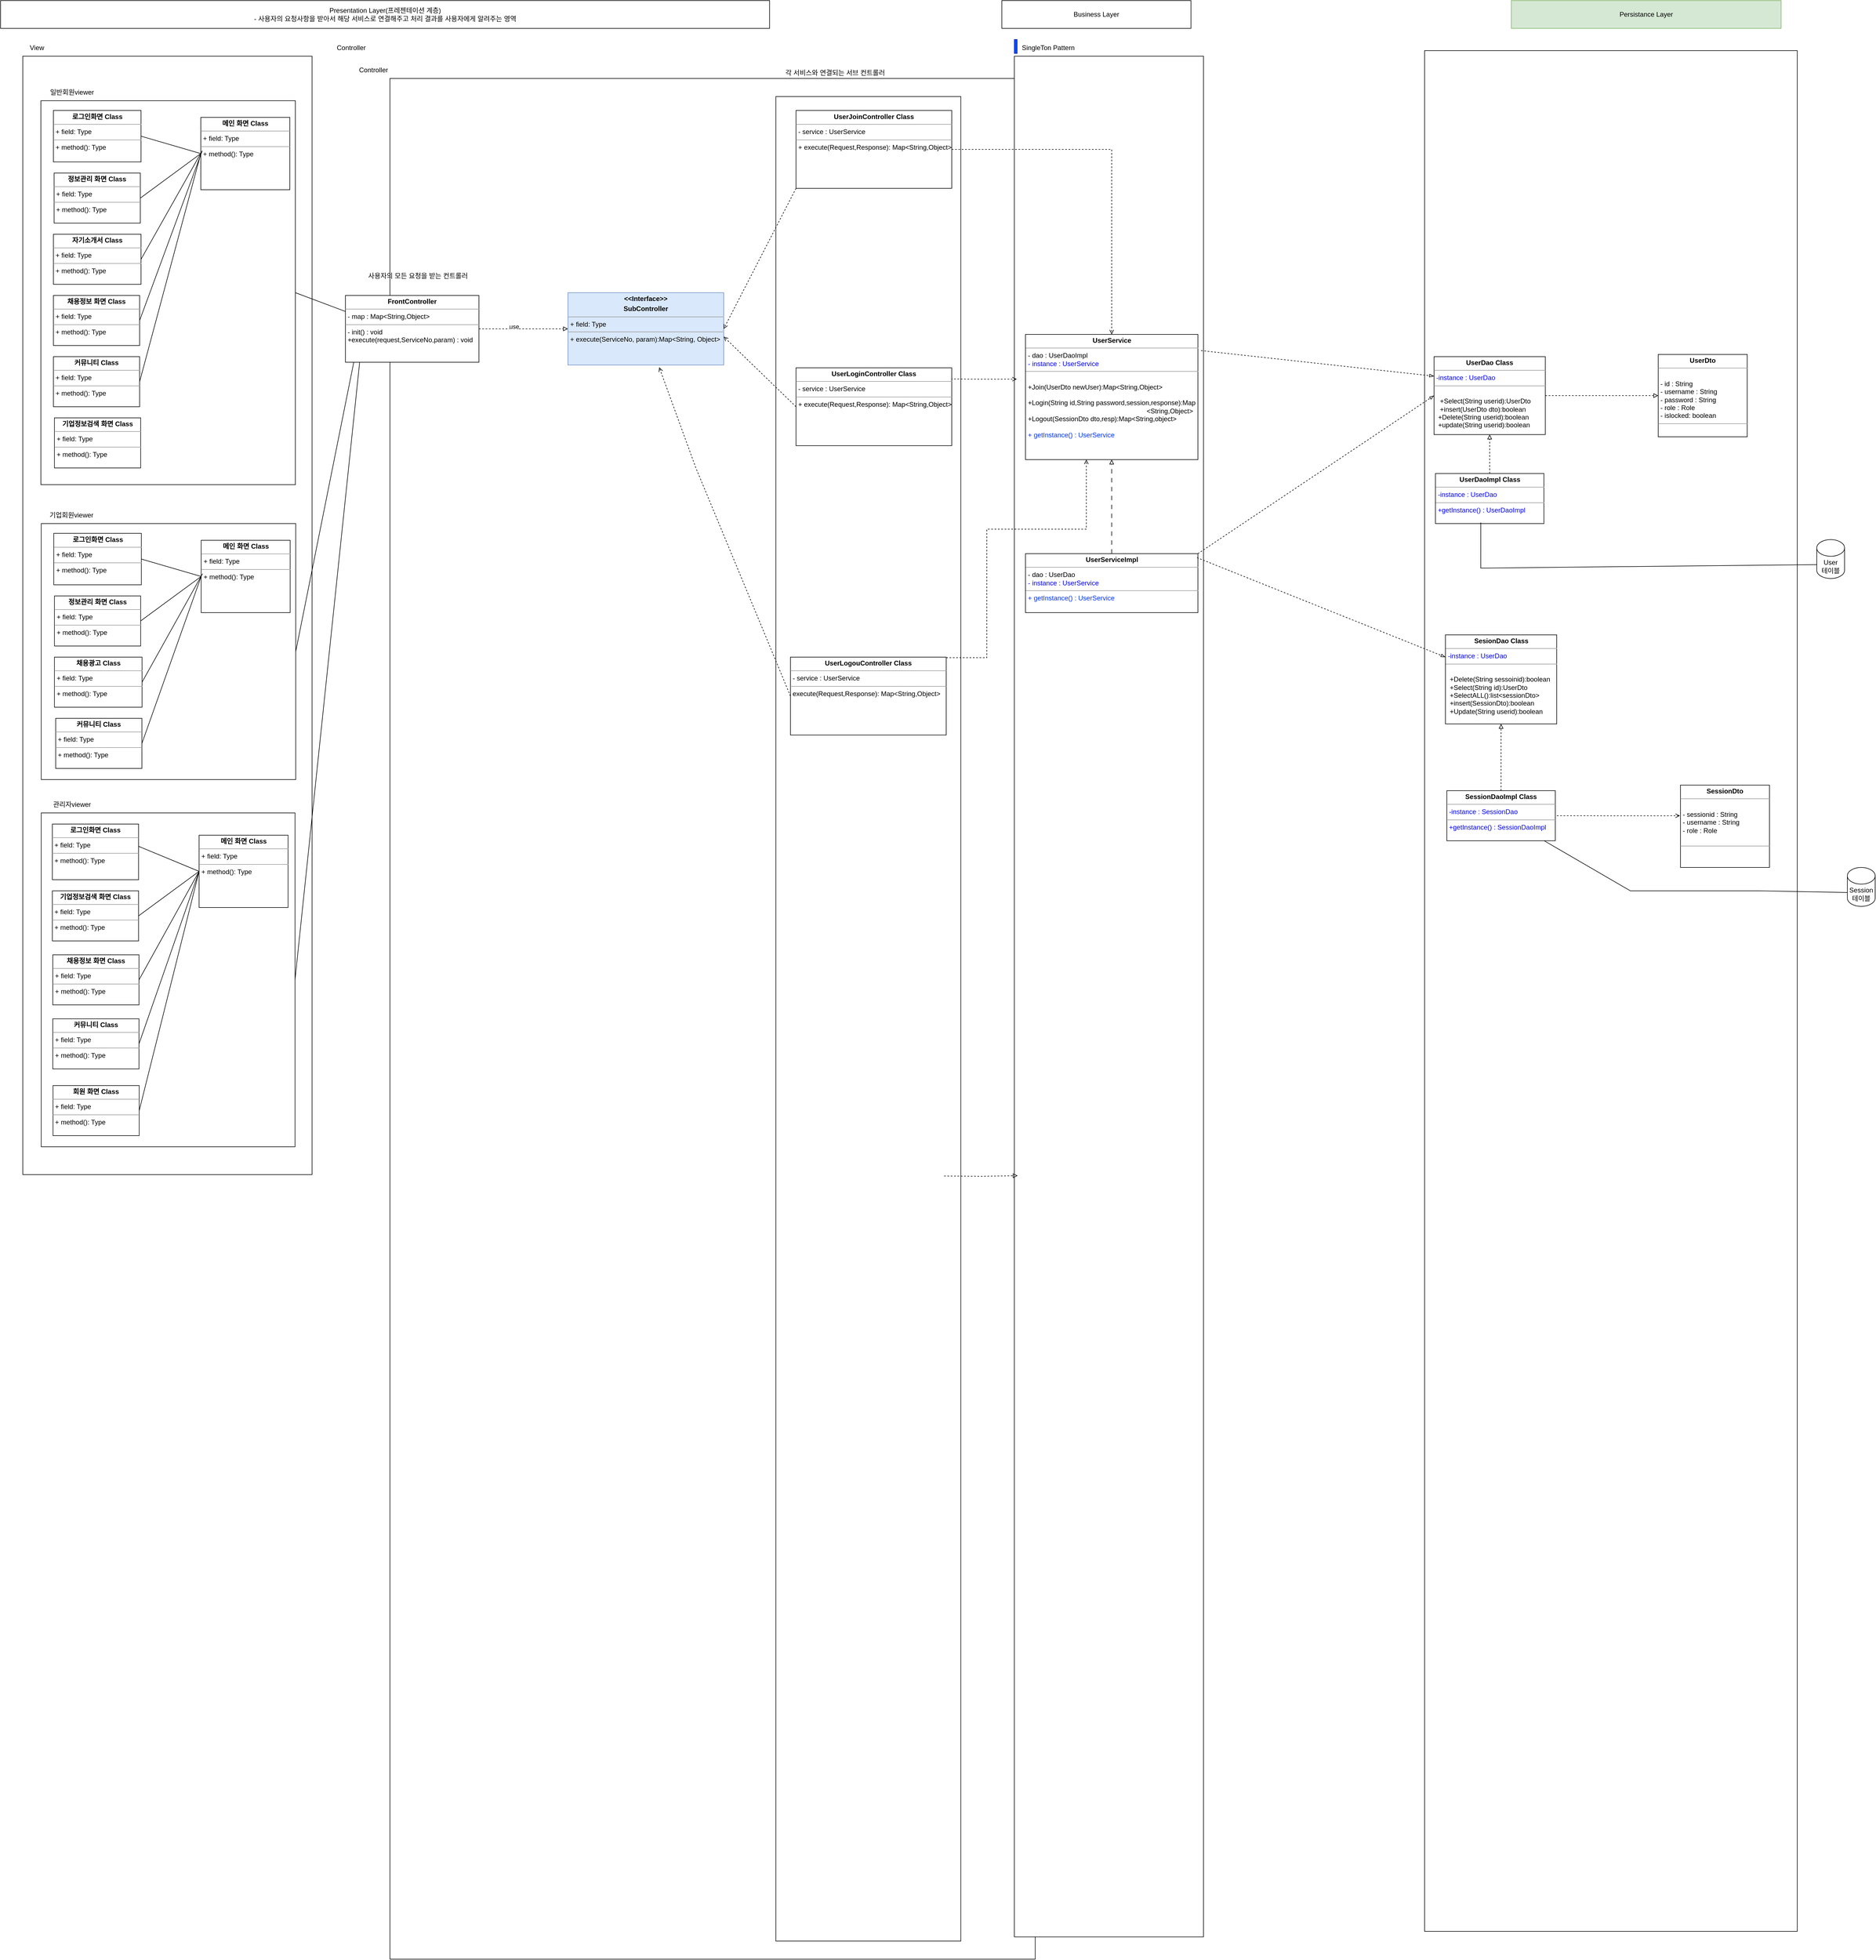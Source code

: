 <mxfile version="24.3.1" type="device">
  <diagram id="DiYtcOiU0oXKRJBa5B6d" name="Interface설계">
    <mxGraphModel dx="1434" dy="-389" grid="1" gridSize="10" guides="1" tooltips="1" connect="1" arrows="1" fold="1" page="1" pageScale="1" pageWidth="827" pageHeight="1169" math="0" shadow="0">
      <root>
        <mxCell id="0" />
        <mxCell id="1" parent="0" />
        <mxCell id="8tXZzBL8t2H2KcVirxXG-1" value="" style="rounded=0;whiteSpace=wrap;html=1;" parent="1" vertex="1">
          <mxGeometry x="740" y="1360" width="1160" height="3380" as="geometry" />
        </mxCell>
        <mxCell id="8tXZzBL8t2H2KcVirxXG-2" value="" style="rounded=0;whiteSpace=wrap;html=1;" parent="1" vertex="1">
          <mxGeometry x="1433.75" y="1392.5" width="332.5" height="3315" as="geometry" />
        </mxCell>
        <mxCell id="8tXZzBL8t2H2KcVirxXG-3" value="View" style="text;html=1;align=center;verticalAlign=middle;resizable=0;points=[];autosize=1;strokeColor=none;fillColor=none;" parent="1" vertex="1">
          <mxGeometry x="155" y="1330" width="50" height="30" as="geometry" />
        </mxCell>
        <mxCell id="8tXZzBL8t2H2KcVirxXG-4" value="" style="rounded=0;whiteSpace=wrap;html=1;" parent="1" vertex="1">
          <mxGeometry x="80" y="1320" width="520" height="2010" as="geometry" />
        </mxCell>
        <mxCell id="8tXZzBL8t2H2KcVirxXG-5" value="Controller" style="text;html=1;align=center;verticalAlign=middle;resizable=0;points=[];autosize=1;strokeColor=none;fillColor=none;" parent="1" vertex="1">
          <mxGeometry x="670" y="1330" width="80" height="30" as="geometry" />
        </mxCell>
        <mxCell id="8tXZzBL8t2H2KcVirxXG-8" value="" style="rounded=0;whiteSpace=wrap;html=1;" parent="1" vertex="1">
          <mxGeometry x="112.5" y="1400" width="457.5" height="690" as="geometry" />
        </mxCell>
        <mxCell id="8tXZzBL8t2H2KcVirxXG-9" value="일반회원viewer" style="text;html=1;align=center;verticalAlign=middle;resizable=0;points=[];autosize=1;strokeColor=none;fillColor=none;" parent="1" vertex="1">
          <mxGeometry x="112.5" y="1370" width="110" height="30" as="geometry" />
        </mxCell>
        <mxCell id="8tXZzBL8t2H2KcVirxXG-10" value="&lt;p style=&quot;margin:0px;margin-top:4px;text-align:center;&quot;&gt;&lt;b&gt;로그인화면 Class&lt;/b&gt;&lt;/p&gt;&lt;hr size=&quot;1&quot;&gt;&lt;p style=&quot;margin:0px;margin-left:4px;&quot;&gt;+ field: Type&lt;/p&gt;&lt;hr size=&quot;1&quot;&gt;&lt;p style=&quot;margin:0px;margin-left:4px;&quot;&gt;+ method(): Type&lt;/p&gt;" style="verticalAlign=top;align=left;overflow=fill;fontSize=12;fontFamily=Helvetica;html=1;whiteSpace=wrap;" parent="1" vertex="1">
          <mxGeometry x="135" y="1417.5" width="157.5" height="92.5" as="geometry" />
        </mxCell>
        <mxCell id="8tXZzBL8t2H2KcVirxXG-11" value="&lt;p style=&quot;margin:0px;margin-top:4px;text-align:center;&quot;&gt;&lt;b&gt;메인 화면 Class&lt;/b&gt;&lt;/p&gt;&lt;hr size=&quot;1&quot;&gt;&lt;p style=&quot;margin:0px;margin-left:4px;&quot;&gt;+ field: Type&lt;/p&gt;&lt;hr size=&quot;1&quot;&gt;&lt;p style=&quot;margin:0px;margin-left:4px;&quot;&gt;+ method(): Type&lt;/p&gt;" style="verticalAlign=top;align=left;overflow=fill;fontSize=12;fontFamily=Helvetica;html=1;whiteSpace=wrap;" parent="1" vertex="1">
          <mxGeometry x="400" y="1430" width="160" height="130" as="geometry" />
        </mxCell>
        <mxCell id="8tXZzBL8t2H2KcVirxXG-12" style="edgeStyle=none;curved=1;rounded=0;orthogonalLoop=1;jettySize=auto;html=1;exitX=1;exitY=0.5;exitDx=0;exitDy=0;fontSize=12;startSize=8;endSize=8;endArrow=none;endFill=0;" parent="1" source="8tXZzBL8t2H2KcVirxXG-13" edge="1">
          <mxGeometry relative="1" as="geometry">
            <mxPoint x="402.5" y="1490" as="targetPoint" />
          </mxGeometry>
        </mxCell>
        <mxCell id="8tXZzBL8t2H2KcVirxXG-13" value="&lt;p style=&quot;margin:0px;margin-top:4px;text-align:center;&quot;&gt;&lt;b&gt;채용정보 화면 Class&lt;/b&gt;&lt;/p&gt;&lt;hr size=&quot;1&quot;&gt;&lt;p style=&quot;margin:0px;margin-left:4px;&quot;&gt;+ field: Type&lt;/p&gt;&lt;hr size=&quot;1&quot;&gt;&lt;p style=&quot;margin:0px;margin-left:4px;&quot;&gt;+ method(): Type&lt;/p&gt;" style="verticalAlign=top;align=left;overflow=fill;fontSize=12;fontFamily=Helvetica;html=1;whiteSpace=wrap;" parent="1" vertex="1">
          <mxGeometry x="135" y="1750" width="155" height="90" as="geometry" />
        </mxCell>
        <mxCell id="8tXZzBL8t2H2KcVirxXG-14" value="" style="endArrow=none;html=1;rounded=0;exitX=1;exitY=0.5;exitDx=0;exitDy=0;" parent="1" source="8tXZzBL8t2H2KcVirxXG-8" edge="1">
          <mxGeometry width="50" height="50" relative="1" as="geometry">
            <mxPoint x="700" y="1690" as="sourcePoint" />
            <mxPoint x="690" y="1790" as="targetPoint" />
          </mxGeometry>
        </mxCell>
        <mxCell id="8tXZzBL8t2H2KcVirxXG-17" value="사용자의 모든 요청을 받는 컨트롤러" style="text;html=1;align=center;verticalAlign=middle;resizable=0;points=[];autosize=1;strokeColor=none;fillColor=none;" parent="1" vertex="1">
          <mxGeometry x="680" y="1700" width="220" height="30" as="geometry" />
        </mxCell>
        <mxCell id="8tXZzBL8t2H2KcVirxXG-18" value="각 서비스와 연결되는 서브 컨트롤러" style="text;html=1;align=center;verticalAlign=middle;resizable=0;points=[];autosize=1;strokeColor=none;fillColor=none;" parent="1" vertex="1">
          <mxGeometry x="1430" y="1335" width="220" height="30" as="geometry" />
        </mxCell>
        <mxCell id="8tXZzBL8t2H2KcVirxXG-19" value="" style="endArrow=none;html=1;rounded=0;exitX=1;exitY=0.5;exitDx=0;exitDy=0;entryX=0;entryY=0.5;entryDx=0;entryDy=0;" parent="1" source="8tXZzBL8t2H2KcVirxXG-10" target="8tXZzBL8t2H2KcVirxXG-11" edge="1">
          <mxGeometry width="50" height="50" relative="1" as="geometry">
            <mxPoint x="580" y="1600" as="sourcePoint" />
            <mxPoint x="390" y="1570" as="targetPoint" />
          </mxGeometry>
        </mxCell>
        <mxCell id="8tXZzBL8t2H2KcVirxXG-20" style="edgeStyle=none;curved=1;rounded=0;orthogonalLoop=1;jettySize=auto;html=1;exitX=1;exitY=0.5;exitDx=0;exitDy=0;entryX=0;entryY=0.75;entryDx=0;entryDy=0;fontSize=12;startSize=8;endSize=8;endArrow=none;endFill=0;" parent="1" source="8tXZzBL8t2H2KcVirxXG-21" edge="1">
          <mxGeometry relative="1" as="geometry">
            <mxPoint x="690" y="1827.5" as="targetPoint" />
          </mxGeometry>
        </mxCell>
        <mxCell id="8tXZzBL8t2H2KcVirxXG-21" value="" style="rounded=0;whiteSpace=wrap;html=1;" parent="1" vertex="1">
          <mxGeometry x="113.13" y="2680" width="456.25" height="600" as="geometry" />
        </mxCell>
        <mxCell id="8tXZzBL8t2H2KcVirxXG-22" value="&lt;p style=&quot;margin:0px;margin-top:4px;text-align:center;&quot;&gt;&lt;b&gt;메인 화면 Class&lt;/b&gt;&lt;/p&gt;&lt;hr size=&quot;1&quot;&gt;&lt;p style=&quot;margin:0px;margin-left:4px;&quot;&gt;+ field: Type&lt;/p&gt;&lt;hr size=&quot;1&quot;&gt;&lt;p style=&quot;margin:0px;margin-left:4px;&quot;&gt;+ method(): Type&lt;/p&gt;" style="verticalAlign=top;align=left;overflow=fill;fontSize=12;fontFamily=Helvetica;html=1;whiteSpace=wrap;" parent="1" vertex="1">
          <mxGeometry x="396.88" y="2720" width="160" height="130" as="geometry" />
        </mxCell>
        <mxCell id="8tXZzBL8t2H2KcVirxXG-23" value="&lt;p style=&quot;margin:0px;margin-top:4px;text-align:center;&quot;&gt;&lt;b&gt;로그인화면 Class&lt;/b&gt;&lt;/p&gt;&lt;hr size=&quot;1&quot;&gt;&lt;p style=&quot;margin:0px;margin-left:4px;&quot;&gt;+ field: Type&lt;/p&gt;&lt;hr size=&quot;1&quot;&gt;&lt;p style=&quot;margin:0px;margin-left:4px;&quot;&gt;+ method(): Type&lt;/p&gt;" style="verticalAlign=top;align=left;overflow=fill;fontSize=12;fontFamily=Helvetica;html=1;whiteSpace=wrap;" parent="1" vertex="1">
          <mxGeometry x="133.13" y="2700" width="155" height="100" as="geometry" />
        </mxCell>
        <mxCell id="8tXZzBL8t2H2KcVirxXG-24" style="edgeStyle=none;curved=1;rounded=0;orthogonalLoop=1;jettySize=auto;html=1;exitX=1;exitY=0.5;exitDx=0;exitDy=0;entryX=0;entryY=0.5;entryDx=0;entryDy=0;fontSize=12;startSize=8;endSize=8;endArrow=none;endFill=0;" parent="1" source="8tXZzBL8t2H2KcVirxXG-25" target="8tXZzBL8t2H2KcVirxXG-22" edge="1">
          <mxGeometry relative="1" as="geometry" />
        </mxCell>
        <mxCell id="8tXZzBL8t2H2KcVirxXG-25" value="&lt;p style=&quot;margin:0px;margin-top:4px;text-align:center;&quot;&gt;&lt;b&gt;채용정보 화면 Class&lt;/b&gt;&lt;/p&gt;&lt;hr size=&quot;1&quot;&gt;&lt;p style=&quot;margin:0px;margin-left:4px;&quot;&gt;+ field: Type&lt;/p&gt;&lt;hr size=&quot;1&quot;&gt;&lt;p style=&quot;margin:0px;margin-left:4px;&quot;&gt;+ method(): Type&lt;/p&gt;" style="verticalAlign=top;align=left;overflow=fill;fontSize=12;fontFamily=Helvetica;html=1;whiteSpace=wrap;" parent="1" vertex="1">
          <mxGeometry x="133.88" y="2935" width="155" height="90" as="geometry" />
        </mxCell>
        <mxCell id="8tXZzBL8t2H2KcVirxXG-26" style="edgeStyle=none;curved=1;rounded=0;orthogonalLoop=1;jettySize=auto;html=1;exitX=1;exitY=0.5;exitDx=0;exitDy=0;entryX=0;entryY=0.5;entryDx=0;entryDy=0;fontSize=12;startSize=8;endSize=8;endArrow=none;endFill=0;" parent="1" source="8tXZzBL8t2H2KcVirxXG-27" target="8tXZzBL8t2H2KcVirxXG-22" edge="1">
          <mxGeometry relative="1" as="geometry" />
        </mxCell>
        <mxCell id="8tXZzBL8t2H2KcVirxXG-27" value="&lt;p style=&quot;margin:0px;margin-top:4px;text-align:center;&quot;&gt;&lt;b&gt;기업정보검색 화면 Class&lt;/b&gt;&lt;/p&gt;&lt;hr size=&quot;1&quot;&gt;&lt;p style=&quot;margin:0px;margin-left:4px;&quot;&gt;+ field: Type&lt;/p&gt;&lt;hr size=&quot;1&quot;&gt;&lt;p style=&quot;margin:0px;margin-left:4px;&quot;&gt;+ method(): Type&lt;/p&gt;" style="verticalAlign=top;align=left;overflow=fill;fontSize=12;fontFamily=Helvetica;html=1;whiteSpace=wrap;" parent="1" vertex="1">
          <mxGeometry x="133.13" y="2820" width="155" height="90" as="geometry" />
        </mxCell>
        <mxCell id="8tXZzBL8t2H2KcVirxXG-28" value="" style="endArrow=none;html=1;rounded=0;entryX=0;entryY=0.5;entryDx=0;entryDy=0;" parent="1" target="8tXZzBL8t2H2KcVirxXG-22" edge="1">
          <mxGeometry width="50" height="50" relative="1" as="geometry">
            <mxPoint x="288.13" y="2740" as="sourcePoint" />
            <mxPoint x="403.13" y="2710" as="targetPoint" />
          </mxGeometry>
        </mxCell>
        <mxCell id="8tXZzBL8t2H2KcVirxXG-29" style="edgeStyle=none;curved=1;rounded=0;orthogonalLoop=1;jettySize=auto;html=1;exitX=1;exitY=0.5;exitDx=0;exitDy=0;fontSize=12;startSize=8;endSize=8;endArrow=none;endFill=0;" parent="1" source="8tXZzBL8t2H2KcVirxXG-30" edge="1">
          <mxGeometry relative="1" as="geometry">
            <mxPoint x="402.5" y="1490" as="targetPoint" />
          </mxGeometry>
        </mxCell>
        <mxCell id="8tXZzBL8t2H2KcVirxXG-30" value="&lt;p style=&quot;margin:0px;margin-top:4px;text-align:center;&quot;&gt;&lt;b&gt;자기소개서 Class&lt;/b&gt;&lt;span style=&quot;color: rgba(0, 0, 0, 0); font-family: monospace; font-size: 0px; text-wrap: nowrap; background-color: initial; text-align: left;&quot;&gt;%3CmxGraphModel%3E%3Croot%3E%3CmxCell%20id%3D%220%22%2F%3E%3CmxCell%20id%3D%221%22%20parent%3D%220%22%2F%3E%3CmxCell%20id%3D%222%22%20value%3D%22%26lt%3Bp%20style%3D%26quot%3Bmargin%3A0px%3Bmargin-top%3A4px%3Btext-align%3Acenter%3B%26quot%3B%26gt%3B%26lt%3Bb%26gt%3B%EA%B8%B0%EC%97%85%EC%A0%95%EB%B3%B4%EA%B2%80%EC%83%89%20%ED%99%94%EB%A9%B4%20Class%26lt%3B%2Fb%26gt%3B%26lt%3B%2Fp%26gt%3B%26lt%3Bhr%20size%3D%26quot%3B1%26quot%3B%26gt%3B%26lt%3Bp%20style%3D%26quot%3Bmargin%3A0px%3Bmargin-left%3A4px%3B%26quot%3B%26gt%3B%2B%20field%3A%20Type%26lt%3B%2Fp%26gt%3B%26lt%3Bhr%20size%3D%26quot%3B1%26quot%3B%26gt%3B%26lt%3Bp%20style%3D%26quot%3Bmargin%3A0px%3Bmargin-left%3A4px%3B%26quot%3B%26gt%3B%2B%20method()%3A%20Type%26lt%3B%2Fp%26gt%3B%22%20style%3D%22verticalAlign%3Dtop%3Balign%3Dleft%3Boverflow%3Dfill%3BfontSize%3D12%3BfontFamily%3DHelvetica%3Bhtml%3D1%3BwhiteSpace%3Dwrap%3B%22%20vertex%3D%221%22%20parent%3D%221%22%3E%3CmxGeometry%20x%3D%2260%22%20y%3D%221270%22%20width%3D%22155%22%20height%3D%2290%22%20as%3D%22geometry%22%2F%3E%3C%2FmxCell%3E%3C%2Froot%3E%3C%2FmxGraphModel%3E&lt;/span&gt;&lt;span style=&quot;background-color: initial; color: rgba(0, 0, 0, 0); font-family: monospace; font-size: 0px; text-align: left; text-wrap: nowrap;&quot;&gt;%3CmxGraphModel%3E%3Croot%3E%3CmxCell%20id%3D%220%22%2F%3E%3CmxCell%20id%3D%221%22%20parent%3D%220%22%2F%3E%3CmxCell%20id%3D%222%22%20value%3D%22%26lt%3Bp%20style%3D%26quot%3Bmargin%3A0px%3Bmargin-top%3A4px%3Btext-align%3Acenter%3B%26quot%3B%26gt%3B%26lt%3Bb%26gt%3B%EA%B8%B0%EC%97%85%EC%A0%95%EB%B3%B4%EA%B2%80%EC%83%89%20%ED%99%94%EB%A9%B4%20Class%26lt%3B%2Fb%26gt%3B%26lt%3B%2Fp%26gt%3B%26lt%3Bhr%20size%3D%26quot%3B1%26quot%3B%26gt%3B%26lt%3Bp%20style%3D%26quot%3Bmargin%3A0px%3Bmargin-left%3A4px%3B%26quot%3B%26gt%3B%2B%20field%3A%20Type%26lt%3B%2Fp%26gt%3B%26lt%3Bhr%20size%3D%26quot%3B1%26quot%3B%26gt%3B%26lt%3Bp%20style%3D%26quot%3Bmargin%3A0px%3Bmargin-left%3A4px%3B%26quot%3B%26gt%3B%2B%20method()%3A%20Type%26lt%3B%2Fp%26gt%3B%22%20style%3D%22verticalAlign%3Dtop%3Balign%3Dleft%3Boverflow%3Dfill%3BfontSize%3D12%3BfontFamily%3DHelvetica%3Bhtml%3D1%3BwhiteSpace%3Dwrap%3B%22%20vertex%3D%221%22%20parent%3D%221%22%3E%3CmxGeometry%20x%3D%2260%22%20y%3D%221270%22%20width%3D%22155%22%20height%3D%2290%22%20as%3D%22geometry%22%2F%3E%3C%2FmxCell%3E%3C%2Froot%3E%3C%2FmxGraphModel%3E&lt;/span&gt;&lt;/p&gt;&lt;hr size=&quot;1&quot;&gt;&lt;p style=&quot;margin:0px;margin-left:4px;&quot;&gt;+ field: Type&lt;/p&gt;&lt;hr size=&quot;1&quot;&gt;&lt;p style=&quot;margin:0px;margin-left:4px;&quot;&gt;+ method(): Type&lt;/p&gt;" style="verticalAlign=top;align=left;overflow=fill;fontSize=12;fontFamily=Helvetica;html=1;whiteSpace=wrap;" parent="1" vertex="1">
          <mxGeometry x="135" y="1640" width="157.5" height="90" as="geometry" />
        </mxCell>
        <mxCell id="8tXZzBL8t2H2KcVirxXG-31" value="Presentation Layer(프레젠테이션 계층)&lt;br&gt;- 사용자의 요청사항을 받아서 해당 서비스로 연결해주고 처리 결과를 사용자에게 알려주는 영역" style="rounded=0;whiteSpace=wrap;html=1;" parent="1" vertex="1">
          <mxGeometry x="40" y="1220" width="1382.5" height="50" as="geometry" />
        </mxCell>
        <mxCell id="8tXZzBL8t2H2KcVirxXG-32" value="View" style="text;html=1;align=center;verticalAlign=middle;resizable=0;points=[];autosize=1;strokeColor=none;fillColor=none;" parent="1" vertex="1">
          <mxGeometry x="80" y="1290" width="50" height="30" as="geometry" />
        </mxCell>
        <mxCell id="8tXZzBL8t2H2KcVirxXG-33" value="Controller" style="text;html=1;align=center;verticalAlign=middle;resizable=0;points=[];autosize=1;strokeColor=none;fillColor=none;" parent="1" vertex="1">
          <mxGeometry x="630" y="1290" width="80" height="30" as="geometry" />
        </mxCell>
        <mxCell id="8tXZzBL8t2H2KcVirxXG-34" style="edgeStyle=none;curved=1;rounded=0;orthogonalLoop=1;jettySize=auto;html=1;exitX=1;exitY=0.5;exitDx=0;exitDy=0;entryX=0;entryY=0.5;entryDx=0;entryDy=0;fontSize=12;startSize=8;endSize=8;endArrow=none;endFill=0;" parent="1" source="8tXZzBL8t2H2KcVirxXG-35" target="8tXZzBL8t2H2KcVirxXG-11" edge="1">
          <mxGeometry relative="1" as="geometry" />
        </mxCell>
        <mxCell id="8tXZzBL8t2H2KcVirxXG-35" value="&lt;p style=&quot;margin:0px;margin-top:4px;text-align:center;&quot;&gt;&lt;b&gt;커뮤니티 Class&lt;/b&gt;&lt;span style=&quot;color: rgba(0, 0, 0, 0); font-family: monospace; font-size: 0px; text-wrap: nowrap; background-color: initial; text-align: left;&quot;&gt;%3CmxGraphModel%3E%3Croot%3E%3CmxCell%20id%3D%220%22%2F%3E%3CmxCell%20id%3D%221%22%20parent%3D%220%22%2F%3E%3CmxCell%20id%3D%222%22%20value%3D%22%26lt%3Bp%20style%3D%26quot%3Bmargin%3A0px%3Bmargin-top%3A4px%3Btext-align%3Acenter%3B%26quot%3B%26gt%3B%26lt%3Bb%26gt%3B%EA%B8%B0%EC%97%85%EC%A0%95%EB%B3%B4%EA%B2%80%EC%83%89%20%ED%99%94%EB%A9%B4%20Class%26lt%3B%2Fb%26gt%3B%26lt%3B%2Fp%26gt%3B%26lt%3Bhr%20size%3D%26quot%3B1%26quot%3B%26gt%3B%26lt%3Bp%20style%3D%26quot%3Bmargin%3A0px%3Bmargin-left%3A4px%3B%26quot%3B%26gt%3B%2B%20field%3A%20Type%26lt%3B%2Fp%26gt%3B%26lt%3Bhr%20size%3D%26quot%3B1%26quot%3B%26gt%3B%26lt%3Bp%20style%3D%26quot%3Bmargin%3A0px%3Bmargin-left%3A4px%3B%26quot%3B%26gt%3B%2B%20method()%3A%20Type%26lt%3B%2Fp%26gt%3B%22%20style%3D%22verticalAlign%3Dtop%3Balign%3Dleft%3Boverflow%3Dfill%3BfontSize%3D12%3BfontFamily%3DHelvetica%3Bhtml%3D1%3BwhiteSpace%3Dwrap%3B%22%20vertex%3D%221%22%20parent%3D%221%22%3E%3CmxGeometry%20x%3D%2260%22%20y%3D%221270%22%20width%3D%22155%22%20height%3D%2290%22%20as%3D%22geometry%22%2F%3E%3C%2FmxCell%3E%3C%2Froot%3E%3C%2FmxGraphModel%3E&lt;/span&gt;&lt;span style=&quot;background-color: initial; color: rgba(0, 0, 0, 0); font-family: monospace; font-size: 0px; text-align: left; text-wrap: nowrap;&quot;&gt;%3CmxGraphModel%3E%3Croot%3E%3CmxCell%20id%3D%220%22%2F%3E%3CmxCell%20id%3D%221%22%20parent%3D%220%22%2F%3E%3CmxCell%20id%3D%222%22%20value%3D%22%26lt%3Bp%20style%3D%26quot%3Bmargin%3A0px%3Bmargin-top%3A4px%3Btext-align%3Acenter%3B%26quot%3B%26gt%3B%26lt%3Bb%26gt%3B%EA%B8%B0%EC%97%85%EC%A0%95%EB%B3%B4%EA%B2%80%EC%83%89%20%ED%99%94%EB%A9%B4%20Class%26lt%3B%2Fb%26gt%3B%26lt%3B%2Fp%26gt%3B%26lt%3Bhr%20size%3D%26quot%3B1%26quot%3B%26gt%3B%26lt%3Bp%20style%3D%26quot%3Bmargin%3A0px%3Bmargin-left%3A4px%3B%26quot%3B%26gt%3B%2B%20field%3A%20Type%26lt%3B%2Fp%26gt%3B%26lt%3Bhr%20size%3D%26quot%3B1%26quot%3B%26gt%3B%26lt%3Bp%20style%3D%26quot%3Bmargin%3A0px%3Bmargin-left%3A4px%3B%26quot%3B%26gt%3B%2B%20method()%3A%20Type%26lt%3B%2Fp%26gt%3B%22%20style%3D%22verticalAlign%3Dtop%3Balign%3Dleft%3Boverflow%3Dfill%3BfontSize%3D12%3BfontFamily%3DHelvetica%3Bhtml%3D1%3BwhiteSpace%3Dwrap%3B%22%20vertex%3D%221%22%20parent%3D%221%22%3E%3CmxGeometry%20x%3D%2260%22%20y%3D%221270%22%20width%3D%22155%22%20height%3D%2290%22%20as%3D%22geometry%22%2F%3E%3C%2FmxCell%3E%3C%2Froot%3E%3C%2FmxGraphModel%3E&lt;/span&gt;&lt;/p&gt;&lt;hr size=&quot;1&quot;&gt;&lt;p style=&quot;margin:0px;margin-left:4px;&quot;&gt;+ field: Type&lt;/p&gt;&lt;hr size=&quot;1&quot;&gt;&lt;p style=&quot;margin:0px;margin-left:4px;&quot;&gt;+ method(): Type&lt;/p&gt;" style="verticalAlign=top;align=left;overflow=fill;fontSize=12;fontFamily=Helvetica;html=1;whiteSpace=wrap;" parent="1" vertex="1">
          <mxGeometry x="135" y="1860" width="155" height="90" as="geometry" />
        </mxCell>
        <mxCell id="8tXZzBL8t2H2KcVirxXG-36" style="edgeStyle=none;curved=1;rounded=0;orthogonalLoop=1;jettySize=auto;html=1;exitX=1;exitY=0.5;exitDx=0;exitDy=0;entryX=0;entryY=0.5;entryDx=0;entryDy=0;fontSize=12;startSize=8;endSize=8;endArrow=none;endFill=0;" parent="1" source="8tXZzBL8t2H2KcVirxXG-37" target="8tXZzBL8t2H2KcVirxXG-11" edge="1">
          <mxGeometry relative="1" as="geometry" />
        </mxCell>
        <mxCell id="8tXZzBL8t2H2KcVirxXG-37" value="&lt;p style=&quot;margin:0px;margin-top:4px;text-align:center;&quot;&gt;&lt;b&gt;정보관리 화면 Class&lt;/b&gt;&lt;/p&gt;&lt;hr size=&quot;1&quot;&gt;&lt;p style=&quot;margin:0px;margin-left:4px;&quot;&gt;+ field: Type&lt;/p&gt;&lt;hr size=&quot;1&quot;&gt;&lt;p style=&quot;margin:0px;margin-left:4px;&quot;&gt;+ method(): Type&lt;/p&gt;" style="verticalAlign=top;align=left;overflow=fill;fontSize=12;fontFamily=Helvetica;html=1;whiteSpace=wrap;" parent="1" vertex="1">
          <mxGeometry x="136.25" y="1530" width="155" height="90" as="geometry" />
        </mxCell>
        <mxCell id="8tXZzBL8t2H2KcVirxXG-38" style="edgeStyle=none;curved=1;rounded=0;orthogonalLoop=1;jettySize=auto;html=1;exitX=1;exitY=0.5;exitDx=0;exitDy=0;entryX=0;entryY=0.5;entryDx=0;entryDy=0;fontSize=12;startSize=8;endSize=8;endArrow=none;endFill=0;" parent="1" source="8tXZzBL8t2H2KcVirxXG-39" edge="1">
          <mxGeometry relative="1" as="geometry">
            <mxPoint x="690" y="1795" as="targetPoint" />
          </mxGeometry>
        </mxCell>
        <mxCell id="8tXZzBL8t2H2KcVirxXG-39" value="" style="rounded=0;whiteSpace=wrap;html=1;" parent="1" vertex="1">
          <mxGeometry x="113.13" y="2160" width="457.5" height="460" as="geometry" />
        </mxCell>
        <mxCell id="8tXZzBL8t2H2KcVirxXG-40" value="기업회원viewer" style="text;html=1;align=center;verticalAlign=middle;resizable=0;points=[];autosize=1;strokeColor=none;fillColor=none;" parent="1" vertex="1">
          <mxGeometry x="111.88" y="2130" width="110" height="30" as="geometry" />
        </mxCell>
        <mxCell id="8tXZzBL8t2H2KcVirxXG-41" value="&lt;p style=&quot;margin:0px;margin-top:4px;text-align:center;&quot;&gt;&lt;b&gt;로그인화면 Class&lt;/b&gt;&lt;/p&gt;&lt;hr size=&quot;1&quot;&gt;&lt;p style=&quot;margin:0px;margin-left:4px;&quot;&gt;+ field: Type&lt;/p&gt;&lt;hr size=&quot;1&quot;&gt;&lt;p style=&quot;margin:0px;margin-left:4px;&quot;&gt;+ method(): Type&lt;/p&gt;" style="verticalAlign=top;align=left;overflow=fill;fontSize=12;fontFamily=Helvetica;html=1;whiteSpace=wrap;" parent="1" vertex="1">
          <mxGeometry x="135.63" y="2177.5" width="157.5" height="92.5" as="geometry" />
        </mxCell>
        <mxCell id="8tXZzBL8t2H2KcVirxXG-42" value="&lt;p style=&quot;margin:0px;margin-top:4px;text-align:center;&quot;&gt;&lt;b&gt;메인 화면 Class&lt;/b&gt;&lt;/p&gt;&lt;hr size=&quot;1&quot;&gt;&lt;p style=&quot;margin:0px;margin-left:4px;&quot;&gt;+ field: Type&lt;/p&gt;&lt;hr size=&quot;1&quot;&gt;&lt;p style=&quot;margin:0px;margin-left:4px;&quot;&gt;+ method(): Type&lt;/p&gt;" style="verticalAlign=top;align=left;overflow=fill;fontSize=12;fontFamily=Helvetica;html=1;whiteSpace=wrap;" parent="1" vertex="1">
          <mxGeometry x="400.63" y="2190" width="160" height="130" as="geometry" />
        </mxCell>
        <mxCell id="8tXZzBL8t2H2KcVirxXG-43" value="" style="endArrow=none;html=1;rounded=0;exitX=1;exitY=0.5;exitDx=0;exitDy=0;entryX=0;entryY=0.5;entryDx=0;entryDy=0;" parent="1" source="8tXZzBL8t2H2KcVirxXG-41" target="8tXZzBL8t2H2KcVirxXG-42" edge="1">
          <mxGeometry width="50" height="50" relative="1" as="geometry">
            <mxPoint x="580.63" y="2360" as="sourcePoint" />
            <mxPoint x="390.63" y="2330" as="targetPoint" />
          </mxGeometry>
        </mxCell>
        <mxCell id="8tXZzBL8t2H2KcVirxXG-44" style="edgeStyle=none;curved=1;rounded=0;orthogonalLoop=1;jettySize=auto;html=1;exitX=1;exitY=0.5;exitDx=0;exitDy=0;fontSize=12;startSize=8;endSize=8;endArrow=none;endFill=0;" parent="1" source="8tXZzBL8t2H2KcVirxXG-45" edge="1">
          <mxGeometry relative="1" as="geometry">
            <mxPoint x="403.13" y="2250" as="targetPoint" />
          </mxGeometry>
        </mxCell>
        <mxCell id="8tXZzBL8t2H2KcVirxXG-45" value="&lt;p style=&quot;margin:0px;margin-top:4px;text-align:center;&quot;&gt;&lt;b&gt;채용광고 Class&lt;/b&gt;&lt;span style=&quot;color: rgba(0, 0, 0, 0); font-family: monospace; font-size: 0px; text-wrap: nowrap; background-color: initial; text-align: left;&quot;&gt;%3CmxGraphModel%3E%3Croot%3E%3CmxCell%20id%3D%220%22%2F%3E%3CmxCell%20id%3D%221%22%20parent%3D%220%22%2F%3E%3CmxCell%20id%3D%222%22%20value%3D%22%26lt%3Bp%20style%3D%26quot%3Bmargin%3A0px%3Bmargin-top%3A4px%3Btext-align%3Acenter%3B%26quot%3B%26gt%3B%26lt%3Bb%26gt%3B%EA%B8%B0%EC%97%85%EC%A0%95%EB%B3%B4%EA%B2%80%EC%83%89%20%ED%99%94%EB%A9%B4%20Class%26lt%3B%2Fb%26gt%3B%26lt%3B%2Fp%26gt%3B%26lt%3Bhr%20size%3D%26quot%3B1%26quot%3B%26gt%3B%26lt%3Bp%20style%3D%26quot%3Bmargin%3A0px%3Bmargin-left%3A4px%3B%26quot%3B%26gt%3B%2B%20field%3A%20Type%26lt%3B%2Fp%26gt%3B%26lt%3Bhr%20size%3D%26quot%3B1%26quot%3B%26gt%3B%26lt%3Bp%20style%3D%26quot%3Bmargin%3A0px%3Bmargin-left%3A4px%3B%26quot%3B%26gt%3B%2B%20method()%3A%20Type%26lt%3B%2Fp%26gt%3B%22%20style%3D%22verticalAlign%3Dtop%3Balign%3Dleft%3Boverflow%3Dfill%3BfontSize%3D12%3BfontFamily%3DHelvetica%3Bhtml%3D1%3BwhiteSpace%3Dwrap%3B%22%20vertex%3D%221%22%20parent%3D%221%22%3E%3CmxGeometry%20x%3D%2260%22%20y%3D%221270%22%20width%3D%22155%22%20height%3D%2290%22%20as%3D%22geometry%22%2F%3E%3C%2FmxCell%3E%3C%2Froot%3E%3C%2FmxGraphModel%3E&lt;/span&gt;&lt;span style=&quot;background-color: initial; color: rgba(0, 0, 0, 0); font-family: monospace; font-size: 0px; text-align: left; text-wrap: nowrap;&quot;&gt;%3CmxGraphModel%3E%3Croot%3E%3CmxCell%20id%3D%220%22%2F%3E%3CmxCell%20id%3D%221%22%20parent%3D%220%22%2F%3E%3CmxCell%20id%3D%222%22%20value%3D%22%26lt%3Bp%20style%3D%26quot%3Bmargin%3A0px%3Bmargin-top%3A4px%3Btext-align%3Acenter%3B%26quot%3B%26gt%3B%26lt%3Bb%26gt%3B%EA%B8%B0%EC%97%85%EC%A0%95%EB%B3%B4%EA%B2%80%EC%83%89%20%ED%99%94%EB%A9%B4%20Class%26lt%3B%2Fb%26gt%3B%26lt%3B%2Fp%26gt%3B%26lt%3Bhr%20size%3D%26quot%3B1%26quot%3B%26gt%3B%26lt%3Bp%20style%3D%26quot%3Bmargin%3A0px%3Bmargin-left%3A4px%3B%26quot%3B%26gt%3B%2B%20field%3A%20Type%26lt%3B%2Fp%26gt%3B%26lt%3Bhr%20size%3D%26quot%3B1%26quot%3B%26gt%3B%26lt%3Bp%20style%3D%26quot%3Bmargin%3A0px%3Bmargin-left%3A4px%3B%26quot%3B%26gt%3B%2B%20method()%3A%20Type%26lt%3B%2Fp%26gt%3B%22%20style%3D%22verticalAlign%3Dtop%3Balign%3Dleft%3Boverflow%3Dfill%3BfontSize%3D12%3BfontFamily%3DHelvetica%3Bhtml%3D1%3BwhiteSpace%3Dwrap%3B%22%20vertex%3D%221%22%20parent%3D%221%22%3E%3CmxGeometry%20x%3D%2260%22%20y%3D%221270%22%20width%3D%22155%22%20height%3D%2290%22%20as%3D%22geometry%22%2F%3E%3C%2FmxCell%3E%3C%2Froot%3E%3C%2FmxGraphModel%3E&lt;/span&gt;&lt;/p&gt;&lt;hr size=&quot;1&quot;&gt;&lt;p style=&quot;margin:0px;margin-left:4px;&quot;&gt;+ field: Type&lt;/p&gt;&lt;hr size=&quot;1&quot;&gt;&lt;p style=&quot;margin:0px;margin-left:4px;&quot;&gt;+ method(): Type&lt;/p&gt;" style="verticalAlign=top;align=left;overflow=fill;fontSize=12;fontFamily=Helvetica;html=1;whiteSpace=wrap;" parent="1" vertex="1">
          <mxGeometry x="136.88" y="2400" width="157.5" height="90" as="geometry" />
        </mxCell>
        <mxCell id="8tXZzBL8t2H2KcVirxXG-46" style="edgeStyle=none;curved=1;rounded=0;orthogonalLoop=1;jettySize=auto;html=1;exitX=1;exitY=0.5;exitDx=0;exitDy=0;entryX=0;entryY=0.5;entryDx=0;entryDy=0;fontSize=12;startSize=8;endSize=8;endArrow=none;endFill=0;" parent="1" source="8tXZzBL8t2H2KcVirxXG-47" target="8tXZzBL8t2H2KcVirxXG-42" edge="1">
          <mxGeometry relative="1" as="geometry" />
        </mxCell>
        <mxCell id="8tXZzBL8t2H2KcVirxXG-47" value="&lt;p style=&quot;margin:0px;margin-top:4px;text-align:center;&quot;&gt;&lt;b&gt;커뮤니티 Class&lt;/b&gt;&lt;span style=&quot;color: rgba(0, 0, 0, 0); font-family: monospace; font-size: 0px; text-wrap: nowrap; background-color: initial; text-align: left;&quot;&gt;%3CmxGraphModel%3E%3Croot%3E%3CmxCell%20id%3D%220%22%2F%3E%3CmxCell%20id%3D%221%22%20parent%3D%220%22%2F%3E%3CmxCell%20id%3D%222%22%20value%3D%22%26lt%3Bp%20style%3D%26quot%3Bmargin%3A0px%3Bmargin-top%3A4px%3Btext-align%3Acenter%3B%26quot%3B%26gt%3B%26lt%3Bb%26gt%3B%EA%B8%B0%EC%97%85%EC%A0%95%EB%B3%B4%EA%B2%80%EC%83%89%20%ED%99%94%EB%A9%B4%20Class%26lt%3B%2Fb%26gt%3B%26lt%3B%2Fp%26gt%3B%26lt%3Bhr%20size%3D%26quot%3B1%26quot%3B%26gt%3B%26lt%3Bp%20style%3D%26quot%3Bmargin%3A0px%3Bmargin-left%3A4px%3B%26quot%3B%26gt%3B%2B%20field%3A%20Type%26lt%3B%2Fp%26gt%3B%26lt%3Bhr%20size%3D%26quot%3B1%26quot%3B%26gt%3B%26lt%3Bp%20style%3D%26quot%3Bmargin%3A0px%3Bmargin-left%3A4px%3B%26quot%3B%26gt%3B%2B%20method()%3A%20Type%26lt%3B%2Fp%26gt%3B%22%20style%3D%22verticalAlign%3Dtop%3Balign%3Dleft%3Boverflow%3Dfill%3BfontSize%3D12%3BfontFamily%3DHelvetica%3Bhtml%3D1%3BwhiteSpace%3Dwrap%3B%22%20vertex%3D%221%22%20parent%3D%221%22%3E%3CmxGeometry%20x%3D%2260%22%20y%3D%221270%22%20width%3D%22155%22%20height%3D%2290%22%20as%3D%22geometry%22%2F%3E%3C%2FmxCell%3E%3C%2Froot%3E%3C%2FmxGraphModel%3E&lt;/span&gt;&lt;span style=&quot;background-color: initial; color: rgba(0, 0, 0, 0); font-family: monospace; font-size: 0px; text-align: left; text-wrap: nowrap;&quot;&gt;%3CmxGraphModel%3E%3Croot%3E%3CmxCell%20id%3D%220%22%2F%3E%3CmxCell%20id%3D%221%22%20parent%3D%220%22%2F%3E%3CmxCell%20id%3D%222%22%20value%3D%22%26lt%3Bp%20style%3D%26quot%3Bmargin%3A0px%3Bmargin-top%3A4px%3Btext-align%3Acenter%3B%26quot%3B%26gt%3B%26lt%3Bb%26gt%3B%EA%B8%B0%EC%97%85%EC%A0%95%EB%B3%B4%EA%B2%80%EC%83%89%20%ED%99%94%EB%A9%B4%20Class%26lt%3B%2Fb%26gt%3B%26lt%3B%2Fp%26gt%3B%26lt%3Bhr%20size%3D%26quot%3B1%26quot%3B%26gt%3B%26lt%3Bp%20style%3D%26quot%3Bmargin%3A0px%3Bmargin-left%3A4px%3B%26quot%3B%26gt%3B%2B%20field%3A%20Type%26lt%3B%2Fp%26gt%3B%26lt%3Bhr%20size%3D%26quot%3B1%26quot%3B%26gt%3B%26lt%3Bp%20style%3D%26quot%3Bmargin%3A0px%3Bmargin-left%3A4px%3B%26quot%3B%26gt%3B%2B%20method()%3A%20Type%26lt%3B%2Fp%26gt%3B%22%20style%3D%22verticalAlign%3Dtop%3Balign%3Dleft%3Boverflow%3Dfill%3BfontSize%3D12%3BfontFamily%3DHelvetica%3Bhtml%3D1%3BwhiteSpace%3Dwrap%3B%22%20vertex%3D%221%22%20parent%3D%221%22%3E%3CmxGeometry%20x%3D%2260%22%20y%3D%221270%22%20width%3D%22155%22%20height%3D%2290%22%20as%3D%22geometry%22%2F%3E%3C%2FmxCell%3E%3C%2Froot%3E%3C%2FmxGraphModel%3E&lt;/span&gt;&lt;/p&gt;&lt;hr size=&quot;1&quot;&gt;&lt;p style=&quot;margin:0px;margin-left:4px;&quot;&gt;+ field: Type&lt;/p&gt;&lt;hr size=&quot;1&quot;&gt;&lt;p style=&quot;margin:0px;margin-left:4px;&quot;&gt;+ method(): Type&lt;/p&gt;" style="verticalAlign=top;align=left;overflow=fill;fontSize=12;fontFamily=Helvetica;html=1;whiteSpace=wrap;" parent="1" vertex="1">
          <mxGeometry x="139.13" y="2510" width="155" height="90" as="geometry" />
        </mxCell>
        <mxCell id="8tXZzBL8t2H2KcVirxXG-48" style="edgeStyle=none;curved=1;rounded=0;orthogonalLoop=1;jettySize=auto;html=1;exitX=1;exitY=0.5;exitDx=0;exitDy=0;entryX=0;entryY=0.5;entryDx=0;entryDy=0;fontSize=12;startSize=8;endSize=8;endArrow=none;endFill=0;" parent="1" source="8tXZzBL8t2H2KcVirxXG-49" target="8tXZzBL8t2H2KcVirxXG-42" edge="1">
          <mxGeometry relative="1" as="geometry" />
        </mxCell>
        <mxCell id="8tXZzBL8t2H2KcVirxXG-49" value="&lt;p style=&quot;margin:0px;margin-top:4px;text-align:center;&quot;&gt;&lt;b&gt;정보관리 화면 Class&lt;/b&gt;&lt;/p&gt;&lt;hr size=&quot;1&quot;&gt;&lt;p style=&quot;margin:0px;margin-left:4px;&quot;&gt;+ field: Type&lt;/p&gt;&lt;hr size=&quot;1&quot;&gt;&lt;p style=&quot;margin:0px;margin-left:4px;&quot;&gt;+ method(): Type&lt;/p&gt;" style="verticalAlign=top;align=left;overflow=fill;fontSize=12;fontFamily=Helvetica;html=1;whiteSpace=wrap;" parent="1" vertex="1">
          <mxGeometry x="136.88" y="2290" width="155" height="90" as="geometry" />
        </mxCell>
        <mxCell id="8tXZzBL8t2H2KcVirxXG-50" style="edgeStyle=none;curved=1;rounded=0;orthogonalLoop=1;jettySize=auto;html=1;exitX=1;exitY=0.5;exitDx=0;exitDy=0;entryX=0;entryY=0.5;entryDx=0;entryDy=0;fontSize=12;startSize=8;endSize=8;endArrow=none;endFill=0;" parent="1" source="8tXZzBL8t2H2KcVirxXG-51" target="8tXZzBL8t2H2KcVirxXG-22" edge="1">
          <mxGeometry relative="1" as="geometry" />
        </mxCell>
        <mxCell id="8tXZzBL8t2H2KcVirxXG-51" value="&lt;p style=&quot;margin:0px;margin-top:4px;text-align:center;&quot;&gt;&lt;b&gt;커뮤니티 Class&lt;/b&gt;&lt;span style=&quot;color: rgba(0, 0, 0, 0); font-family: monospace; font-size: 0px; text-wrap: nowrap; background-color: initial; text-align: left;&quot;&gt;%3CmxGraphModel%3E%3Croot%3E%3CmxCell%20id%3D%220%22%2F%3E%3CmxCell%20id%3D%221%22%20parent%3D%220%22%2F%3E%3CmxCell%20id%3D%222%22%20value%3D%22%26lt%3Bp%20style%3D%26quot%3Bmargin%3A0px%3Bmargin-top%3A4px%3Btext-align%3Acenter%3B%26quot%3B%26gt%3B%26lt%3Bb%26gt%3B%EA%B8%B0%EC%97%85%EC%A0%95%EB%B3%B4%EA%B2%80%EC%83%89%20%ED%99%94%EB%A9%B4%20Class%26lt%3B%2Fb%26gt%3B%26lt%3B%2Fp%26gt%3B%26lt%3Bhr%20size%3D%26quot%3B1%26quot%3B%26gt%3B%26lt%3Bp%20style%3D%26quot%3Bmargin%3A0px%3Bmargin-left%3A4px%3B%26quot%3B%26gt%3B%2B%20field%3A%20Type%26lt%3B%2Fp%26gt%3B%26lt%3Bhr%20size%3D%26quot%3B1%26quot%3B%26gt%3B%26lt%3Bp%20style%3D%26quot%3Bmargin%3A0px%3Bmargin-left%3A4px%3B%26quot%3B%26gt%3B%2B%20method()%3A%20Type%26lt%3B%2Fp%26gt%3B%22%20style%3D%22verticalAlign%3Dtop%3Balign%3Dleft%3Boverflow%3Dfill%3BfontSize%3D12%3BfontFamily%3DHelvetica%3Bhtml%3D1%3BwhiteSpace%3Dwrap%3B%22%20vertex%3D%221%22%20parent%3D%221%22%3E%3CmxGeometry%20x%3D%2260%22%20y%3D%221270%22%20width%3D%22155%22%20height%3D%2290%22%20as%3D%22geometry%22%2F%3E%3C%2FmxCell%3E%3C%2Froot%3E%3C%2FmxGraphModel%3E&lt;/span&gt;&lt;span style=&quot;background-color: initial; color: rgba(0, 0, 0, 0); font-family: monospace; font-size: 0px; text-align: left; text-wrap: nowrap;&quot;&gt;%3CmxGraphModel%3E%3Croot%3E%3CmxCell%20id%3D%220%22%2F%3E%3CmxCell%20id%3D%221%22%20parent%3D%220%22%2F%3E%3CmxCell%20id%3D%222%22%20value%3D%22%26lt%3Bp%20style%3D%26quot%3Bmargin%3A0px%3Bmargin-top%3A4px%3Btext-align%3Acenter%3B%26quot%3B%26gt%3B%26lt%3Bb%26gt%3B%EA%B8%B0%EC%97%85%EC%A0%95%EB%B3%B4%EA%B2%80%EC%83%89%20%ED%99%94%EB%A9%B4%20Class%26lt%3B%2Fb%26gt%3B%26lt%3B%2Fp%26gt%3B%26lt%3Bhr%20size%3D%26quot%3B1%26quot%3B%26gt%3B%26lt%3Bp%20style%3D%26quot%3Bmargin%3A0px%3Bmargin-left%3A4px%3B%26quot%3B%26gt%3B%2B%20field%3A%20Type%26lt%3B%2Fp%26gt%3B%26lt%3Bhr%20size%3D%26quot%3B1%26quot%3B%26gt%3B%26lt%3Bp%20style%3D%26quot%3Bmargin%3A0px%3Bmargin-left%3A4px%3B%26quot%3B%26gt%3B%2B%20method()%3A%20Type%26lt%3B%2Fp%26gt%3B%22%20style%3D%22verticalAlign%3Dtop%3Balign%3Dleft%3Boverflow%3Dfill%3BfontSize%3D12%3BfontFamily%3DHelvetica%3Bhtml%3D1%3BwhiteSpace%3Dwrap%3B%22%20vertex%3D%221%22%20parent%3D%221%22%3E%3CmxGeometry%20x%3D%2260%22%20y%3D%221270%22%20width%3D%22155%22%20height%3D%2290%22%20as%3D%22geometry%22%2F%3E%3C%2FmxCell%3E%3C%2Froot%3E%3C%2FmxGraphModel%3E&lt;/span&gt;&lt;/p&gt;&lt;hr size=&quot;1&quot;&gt;&lt;p style=&quot;margin:0px;margin-left:4px;&quot;&gt;+ field: Type&lt;/p&gt;&lt;hr size=&quot;1&quot;&gt;&lt;p style=&quot;margin:0px;margin-left:4px;&quot;&gt;+ method(): Type&lt;/p&gt;" style="verticalAlign=top;align=left;overflow=fill;fontSize=12;fontFamily=Helvetica;html=1;whiteSpace=wrap;" parent="1" vertex="1">
          <mxGeometry x="133.88" y="3050" width="155" height="90" as="geometry" />
        </mxCell>
        <mxCell id="8tXZzBL8t2H2KcVirxXG-52" value="&lt;p style=&quot;margin:0px;margin-top:4px;text-align:center;&quot;&gt;&lt;b&gt;기업정보검색 화면 Class&lt;/b&gt;&lt;/p&gt;&lt;hr size=&quot;1&quot;&gt;&lt;p style=&quot;margin:0px;margin-left:4px;&quot;&gt;+ field: Type&lt;/p&gt;&lt;hr size=&quot;1&quot;&gt;&lt;p style=&quot;margin:0px;margin-left:4px;&quot;&gt;+ method(): Type&lt;/p&gt;" style="verticalAlign=top;align=left;overflow=fill;fontSize=12;fontFamily=Helvetica;html=1;whiteSpace=wrap;" parent="1" vertex="1">
          <mxGeometry x="136.88" y="1970" width="155" height="90" as="geometry" />
        </mxCell>
        <mxCell id="8tXZzBL8t2H2KcVirxXG-53" value="관리자viewer" style="text;html=1;align=center;verticalAlign=middle;resizable=0;points=[];autosize=1;strokeColor=none;fillColor=none;" parent="1" vertex="1">
          <mxGeometry x="123.13" y="2650" width="90" height="30" as="geometry" />
        </mxCell>
        <mxCell id="8tXZzBL8t2H2KcVirxXG-54" style="edgeStyle=none;curved=1;rounded=0;orthogonalLoop=1;jettySize=auto;html=1;exitX=1;exitY=0.5;exitDx=0;exitDy=0;entryX=0;entryY=0.5;entryDx=0;entryDy=0;fontSize=12;startSize=8;endSize=8;endArrow=none;endFill=0;" parent="1" source="8tXZzBL8t2H2KcVirxXG-55" target="8tXZzBL8t2H2KcVirxXG-22" edge="1">
          <mxGeometry relative="1" as="geometry" />
        </mxCell>
        <mxCell id="8tXZzBL8t2H2KcVirxXG-55" value="&lt;p style=&quot;margin:0px;margin-top:4px;text-align:center;&quot;&gt;&lt;b&gt;회원 화면 Class&lt;/b&gt;&lt;/p&gt;&lt;hr size=&quot;1&quot;&gt;&lt;p style=&quot;margin:0px;margin-left:4px;&quot;&gt;+ field: Type&lt;/p&gt;&lt;hr size=&quot;1&quot;&gt;&lt;p style=&quot;margin:0px;margin-left:4px;&quot;&gt;+ method(): Type&lt;/p&gt;" style="verticalAlign=top;align=left;overflow=fill;fontSize=12;fontFamily=Helvetica;html=1;whiteSpace=wrap;" parent="1" vertex="1">
          <mxGeometry x="134.25" y="3170" width="155" height="90" as="geometry" />
        </mxCell>
        <mxCell id="8tXZzBL8t2H2KcVirxXG-58" value="Business Layer" style="rounded=0;whiteSpace=wrap;html=1;" parent="1" vertex="1">
          <mxGeometry x="1840" y="1220" width="340" height="50" as="geometry" />
        </mxCell>
        <mxCell id="8tXZzBL8t2H2KcVirxXG-59" value="Persistance Layer" style="rounded=0;whiteSpace=wrap;html=1;fillColor=#d5e8d4;strokeColor=#82b366;" parent="1" vertex="1">
          <mxGeometry x="2755.9" y="1220" width="485" height="50" as="geometry" />
        </mxCell>
        <mxCell id="UZxIjoEY79T6tksu6VbN-31" style="edgeStyle=orthogonalEdgeStyle;rounded=0;orthogonalLoop=1;jettySize=auto;html=1;exitX=1;exitY=0.5;exitDx=0;exitDy=0;dashed=1;endArrow=block;endFill=0;" parent="1" source="8tXZzBL8t2H2KcVirxXG-60" target="UZxIjoEY79T6tksu6VbN-2" edge="1">
          <mxGeometry relative="1" as="geometry" />
        </mxCell>
        <mxCell id="UZxIjoEY79T6tksu6VbN-32" value="use" style="edgeLabel;html=1;align=center;verticalAlign=middle;resizable=0;points=[];" parent="UZxIjoEY79T6tksu6VbN-31" vertex="1" connectable="0">
          <mxGeometry x="-0.22" y="4" relative="1" as="geometry">
            <mxPoint as="offset" />
          </mxGeometry>
        </mxCell>
        <mxCell id="8tXZzBL8t2H2KcVirxXG-60" value="&lt;p style=&quot;margin:0px;margin-top:4px;text-align:center;&quot;&gt;&lt;b&gt;FrontController&lt;/b&gt;&lt;/p&gt;&lt;hr size=&quot;1&quot;&gt;&lt;p style=&quot;margin:0px;margin-left:4px;&quot;&gt;- map : Map&amp;lt;String,Object&amp;gt;&lt;/p&gt;&lt;hr size=&quot;1&quot;&gt;&lt;p style=&quot;margin:0px;margin-left:4px;&quot;&gt;- init() : void&amp;nbsp;&lt;/p&gt;&lt;p style=&quot;margin:0px;margin-left:4px;&quot;&gt;+execute(request,ServiceNo,param) : void&lt;/p&gt;" style="verticalAlign=top;align=left;overflow=fill;fontSize=12;fontFamily=Helvetica;html=1;whiteSpace=wrap;" parent="1" vertex="1">
          <mxGeometry x="660" y="1750" width="240" height="120" as="geometry" />
        </mxCell>
        <mxCell id="8tXZzBL8t2H2KcVirxXG-61" value="&lt;p style=&quot;margin:0px;margin-top:4px;text-align:center;&quot;&gt;&lt;b&gt;UserJoinController Class&lt;/b&gt;&lt;/p&gt;&lt;hr size=&quot;1&quot;&gt;&lt;p style=&quot;margin:0px;margin-left:4px;&quot;&gt;- service : UserService&lt;/p&gt;&lt;hr size=&quot;1&quot;&gt;&lt;p style=&quot;margin:0px;margin-left:4px;&quot;&gt;+ execute(Request,Response): Map&amp;lt;String,Object&amp;gt;&lt;/p&gt;" style="verticalAlign=top;align=left;overflow=fill;fontSize=12;fontFamily=Helvetica;html=1;whiteSpace=wrap;" parent="1" vertex="1">
          <mxGeometry x="1470" y="1417.5" width="280" height="140" as="geometry" />
        </mxCell>
        <mxCell id="8tXZzBL8t2H2KcVirxXG-73" value="" style="rounded=0;whiteSpace=wrap;html=1;" parent="1" vertex="1">
          <mxGeometry x="2600" y="1310" width="670" height="3380" as="geometry" />
        </mxCell>
        <mxCell id="8tXZzBL8t2H2KcVirxXG-74" value="" style="rounded=0;whiteSpace=wrap;html=1;" parent="1" vertex="1">
          <mxGeometry x="1862.5" y="1320" width="340" height="3380" as="geometry" />
        </mxCell>
        <mxCell id="8tXZzBL8t2H2KcVirxXG-93" value="" style="rounded=0;whiteSpace=wrap;html=1;fillColor=#0050ef;strokeColor=#001DBC;fontColor=#ffffff;" parent="1" vertex="1">
          <mxGeometry x="1862.5" y="1290" width="5" height="25" as="geometry" />
        </mxCell>
        <mxCell id="8tXZzBL8t2H2KcVirxXG-94" value="SingleTon Pattern" style="text;html=1;align=center;verticalAlign=middle;resizable=0;points=[];autosize=1;strokeColor=none;fillColor=none;" parent="1" vertex="1">
          <mxGeometry x="1862.5" y="1290" width="120" height="30" as="geometry" />
        </mxCell>
        <mxCell id="8tXZzBL8t2H2KcVirxXG-155" value="&lt;p style=&quot;margin:0px;margin-top:4px;text-align:center;&quot;&gt;&lt;b&gt;UserDto&lt;/b&gt;&lt;/p&gt;&lt;hr size=&quot;1&quot;&gt;&lt;p style=&quot;border-color: var(--border-color); margin: 0px 0px 0px 4px;&quot;&gt;&lt;br&gt;&lt;/p&gt;&lt;p style=&quot;border-color: var(--border-color); margin: 0px 0px 0px 4px;&quot;&gt;- id : String&lt;/p&gt;&lt;p style=&quot;border-color: var(--border-color); margin: 0px 0px 0px 4px;&quot;&gt;- username : String&lt;br&gt;&lt;/p&gt;&lt;p style=&quot;border-color: var(--border-color); margin: 0px 0px 0px 4px;&quot;&gt;- password : String&lt;/p&gt;&lt;p style=&quot;border-color: var(--border-color); margin: 0px 0px 0px 4px;&quot;&gt;- role : Role&lt;/p&gt;&lt;p style=&quot;border-color: var(--border-color); margin: 0px 0px 0px 4px;&quot;&gt;- islocked: boolean&lt;/p&gt;&lt;hr style=&quot;border-color: var(--border-color);&quot; size=&quot;1&quot;&gt;&lt;p style=&quot;margin:0px;margin-left:4px;&quot;&gt;&lt;br&gt;&lt;/p&gt;" style="verticalAlign=top;align=left;overflow=fill;fontSize=12;fontFamily=Helvetica;html=1;whiteSpace=wrap;" parent="1" vertex="1">
          <mxGeometry x="3020" y="1856" width="160" height="148" as="geometry" />
        </mxCell>
        <mxCell id="gGhMM2WD9S15JLhes012-12" style="edgeStyle=orthogonalEdgeStyle;rounded=0;orthogonalLoop=1;jettySize=auto;html=1;entryX=0;entryY=0.5;entryDx=0;entryDy=0;dashed=1;endArrow=block;endFill=0;" parent="1" source="T8fIZoE7RgXNQgO3doVA-9" target="8tXZzBL8t2H2KcVirxXG-155" edge="1">
          <mxGeometry relative="1" as="geometry">
            <mxPoint x="2812" y="1665" as="sourcePoint" />
          </mxGeometry>
        </mxCell>
        <mxCell id="gGhMM2WD9S15JLhes012-8" value="" style="endArrow=blockThin;html=1;rounded=0;entryX=0;entryY=0.25;entryDx=0;entryDy=0;endFill=0;dashed=1;exitX=1.018;exitY=0.129;exitDx=0;exitDy=0;exitPerimeter=0;" parent="1" source="T8fIZoE7RgXNQgO3doVA-6" target="T8fIZoE7RgXNQgO3doVA-9" edge="1">
          <mxGeometry width="50" height="50" relative="1" as="geometry">
            <mxPoint x="2180" y="1650" as="sourcePoint" />
            <mxPoint x="2185" y="1490" as="targetPoint" />
          </mxGeometry>
        </mxCell>
        <mxCell id="UZxIjoEY79T6tksu6VbN-2" value="&lt;p style=&quot;margin:0px;margin-top:4px;text-align:center;&quot;&gt;&lt;b&gt;&amp;lt;&amp;lt;Interface&amp;gt;&amp;gt;&lt;/b&gt;&lt;/p&gt;&lt;p style=&quot;margin:0px;margin-top:4px;text-align:center;&quot;&gt;&lt;b&gt;SubController&lt;br&gt;&lt;/b&gt;&lt;/p&gt;&lt;hr size=&quot;1&quot;&gt;&lt;p style=&quot;margin:0px;margin-left:4px;&quot;&gt;+ field: Type&lt;/p&gt;&lt;hr size=&quot;1&quot;&gt;&lt;p style=&quot;margin:0px;margin-left:4px;&quot;&gt;+ execute(ServiceNo, param):Map&amp;lt;String, Object&amp;gt;&lt;/p&gt;" style="verticalAlign=top;align=left;overflow=fill;fontSize=12;fontFamily=Helvetica;html=1;whiteSpace=wrap;fillColor=#dae8fc;strokeColor=#6c8ebf;rounded=0;" parent="1" vertex="1">
          <mxGeometry x="1060" y="1745" width="280" height="130" as="geometry" />
        </mxCell>
        <mxCell id="UZxIjoEY79T6tksu6VbN-24" value="" style="endArrow=open;html=1;rounded=0;exitX=0;exitY=1;exitDx=0;exitDy=0;entryX=1;entryY=0.5;entryDx=0;entryDy=0;dashed=1;endFill=0;" parent="1" source="8tXZzBL8t2H2KcVirxXG-61" target="UZxIjoEY79T6tksu6VbN-2" edge="1">
          <mxGeometry width="50" height="50" relative="1" as="geometry">
            <mxPoint x="1690" y="1770" as="sourcePoint" />
            <mxPoint x="1740" y="1720" as="targetPoint" />
          </mxGeometry>
        </mxCell>
        <mxCell id="UZxIjoEY79T6tksu6VbN-33" style="edgeStyle=orthogonalEdgeStyle;rounded=0;orthogonalLoop=1;jettySize=auto;html=1;exitX=1;exitY=0.5;exitDx=0;exitDy=0;dashed=1;endArrow=open;endFill=0;" parent="1" source="8tXZzBL8t2H2KcVirxXG-61" target="T8fIZoE7RgXNQgO3doVA-6" edge="1">
          <mxGeometry relative="1" as="geometry">
            <mxPoint x="2550" y="1810" as="targetPoint" />
          </mxGeometry>
        </mxCell>
        <mxCell id="UZxIjoEY79T6tksu6VbN-34" style="edgeStyle=orthogonalEdgeStyle;rounded=0;orthogonalLoop=1;jettySize=auto;html=1;exitX=1;exitY=0.5;exitDx=0;exitDy=0;entryX=-0.002;entryY=0.22;entryDx=0;entryDy=0;entryPerimeter=0;dashed=1;endArrow=open;endFill=0;" parent="1" edge="1">
          <mxGeometry relative="1" as="geometry">
            <mxPoint x="1736.25" y="1900" as="sourcePoint" />
            <mxPoint x="1866.87" y="1900.4" as="targetPoint" />
          </mxGeometry>
        </mxCell>
        <mxCell id="UZxIjoEY79T6tksu6VbN-35" style="edgeStyle=orthogonalEdgeStyle;rounded=0;orthogonalLoop=1;jettySize=auto;html=1;entryX=0.353;entryY=1;entryDx=0;entryDy=0;dashed=1;endArrow=open;endFill=0;entryPerimeter=0;" parent="1" source="T8fIZoE7RgXNQgO3doVA-5" target="T8fIZoE7RgXNQgO3doVA-6" edge="1">
          <mxGeometry relative="1" as="geometry">
            <mxPoint x="1762.5" y="2400" as="sourcePoint" />
            <mxPoint x="1982.5" y="2042.5" as="targetPoint" />
            <Array as="points">
              <mxPoint x="1813" y="2401" />
              <mxPoint x="1813" y="2170" />
              <mxPoint x="1992" y="2170" />
            </Array>
          </mxGeometry>
        </mxCell>
        <mxCell id="UZxIjoEY79T6tksu6VbN-37" style="edgeStyle=orthogonalEdgeStyle;rounded=0;orthogonalLoop=1;jettySize=auto;html=1;exitX=1;exitY=0.5;exitDx=0;exitDy=0;entryX=0.003;entryY=0.215;entryDx=0;entryDy=0;entryPerimeter=0;dashed=1;endArrow=block;endFill=0;" parent="1" edge="1">
          <mxGeometry relative="1" as="geometry">
            <mxPoint x="1736.25" y="3332.5" as="sourcePoint" />
            <mxPoint x="1868.445" y="3331.925" as="targetPoint" />
          </mxGeometry>
        </mxCell>
        <mxCell id="T8fIZoE7RgXNQgO3doVA-2" value="" style="endArrow=open;html=1;rounded=0;exitX=0;exitY=0.5;exitDx=0;exitDy=0;dashed=1;endFill=0;entryX=0.586;entryY=1.031;entryDx=0;entryDy=0;entryPerimeter=0;" parent="1" source="T8fIZoE7RgXNQgO3doVA-5" target="UZxIjoEY79T6tksu6VbN-2" edge="1">
          <mxGeometry width="50" height="50" relative="1" as="geometry">
            <mxPoint x="1470" y="1530" as="sourcePoint" />
            <mxPoint x="1350" y="1820" as="targetPoint" />
            <Array as="points">
              <mxPoint x="1290" y="2060" />
            </Array>
          </mxGeometry>
        </mxCell>
        <mxCell id="T8fIZoE7RgXNQgO3doVA-3" value="" style="endArrow=open;html=1;rounded=0;exitX=0;exitY=0.5;exitDx=0;exitDy=0;entryX=1;entryY=0.608;entryDx=0;entryDy=0;dashed=1;endFill=0;entryPerimeter=0;" parent="1" source="T8fIZoE7RgXNQgO3doVA-4" target="UZxIjoEY79T6tksu6VbN-2" edge="1">
          <mxGeometry width="50" height="50" relative="1" as="geometry">
            <mxPoint x="1480" y="1540" as="sourcePoint" />
            <mxPoint x="1360" y="1830" as="targetPoint" />
          </mxGeometry>
        </mxCell>
        <mxCell id="T8fIZoE7RgXNQgO3doVA-4" value="&lt;p style=&quot;margin:0px;margin-top:4px;text-align:center;&quot;&gt;&lt;b&gt;UserLoginController Class&lt;/b&gt;&lt;/p&gt;&lt;hr size=&quot;1&quot;&gt;&lt;p style=&quot;margin:0px;margin-left:4px;&quot;&gt;- service : UserService&lt;/p&gt;&lt;hr size=&quot;1&quot;&gt;&lt;p style=&quot;margin:0px;margin-left:4px;&quot;&gt;+&amp;nbsp;&lt;span style=&quot;background-color: initial;&quot;&gt;execute(Request,Response): Map&amp;lt;String,Object&amp;gt;&lt;/span&gt;&lt;/p&gt;" style="verticalAlign=top;align=left;overflow=fill;fontSize=12;fontFamily=Helvetica;html=1;whiteSpace=wrap;" parent="1" vertex="1">
          <mxGeometry x="1470" y="1880" width="280" height="140" as="geometry" />
        </mxCell>
        <mxCell id="T8fIZoE7RgXNQgO3doVA-5" value="&lt;p style=&quot;margin:0px;margin-top:4px;text-align:center;&quot;&gt;&lt;b&gt;UserLogouController Class&lt;/b&gt;&lt;/p&gt;&lt;hr size=&quot;1&quot;&gt;&lt;p style=&quot;margin:0px;margin-left:4px;&quot;&gt;- service : UserService&lt;/p&gt;&lt;hr size=&quot;1&quot;&gt;&lt;p style=&quot;margin:0px;margin-left:4px;&quot;&gt;execute(Request,Response): Map&amp;lt;String,Object&amp;gt;&lt;br&gt;&lt;/p&gt;" style="verticalAlign=top;align=left;overflow=fill;fontSize=12;fontFamily=Helvetica;html=1;whiteSpace=wrap;" parent="1" vertex="1">
          <mxGeometry x="1460" y="2400" width="280" height="140" as="geometry" />
        </mxCell>
        <mxCell id="T8fIZoE7RgXNQgO3doVA-6" value="&lt;p style=&quot;margin:0px;margin-top:4px;text-align:center;&quot;&gt;&lt;b&gt;UserService&lt;/b&gt;&lt;/p&gt;&lt;hr size=&quot;1&quot;&gt;&lt;p style=&quot;margin:0px;margin-left:4px;&quot;&gt;- dao : UserDaoImpl&lt;/p&gt;&lt;p style=&quot;margin:0px;margin-left:4px;&quot;&gt;&lt;font color=&quot;#0000ff&quot;&gt;- instance : UserService&lt;/font&gt;&lt;/p&gt;&lt;hr size=&quot;1&quot;&gt;&lt;p style=&quot;margin:0px;margin-left:4px;&quot;&gt;&lt;br&gt;&lt;/p&gt;&lt;p style=&quot;margin:0px;margin-left:4px;&quot;&gt;+Join(UserDto newUser):Map&amp;lt;String,Object&amp;gt;&lt;/p&gt;&lt;p style=&quot;margin:0px;margin-left:4px;&quot;&gt;&lt;br&gt;&lt;/p&gt;&lt;p style=&quot;margin:0px;margin-left:4px;&quot;&gt;+Login(String id,String password,session,response):Map&lt;/p&gt;&lt;p style=&quot;margin:0px;margin-left:4px;&quot;&gt;&lt;span style=&quot;white-space: pre;&quot;&gt;&#x9;&lt;/span&gt;&lt;span style=&quot;white-space: pre;&quot;&gt;&#x9;&lt;/span&gt;&lt;span style=&quot;white-space: pre;&quot;&gt;&#x9;&lt;/span&gt;&lt;span style=&quot;white-space: pre;&quot;&gt;&#x9;&lt;/span&gt;&lt;span style=&quot;white-space: pre;&quot;&gt;&#x9;&lt;/span&gt;&lt;span style=&quot;white-space: pre;&quot;&gt;&#x9;&lt;/span&gt;&lt;span style=&quot;white-space: pre;&quot;&gt;&#x9;&lt;/span&gt;&lt;span style=&quot;white-space: pre;&quot;&gt;&#x9;&lt;/span&gt;&amp;lt;String,Object&amp;gt;&lt;/p&gt;&lt;p style=&quot;margin:0px;margin-left:4px;&quot;&gt;+Logout(SessionDto dto,resp):Map&amp;lt;String,object&amp;gt;&lt;/p&gt;&lt;p style=&quot;margin:0px;margin-left:4px;&quot;&gt;&lt;span style=&quot;background-color: initial;&quot;&gt;&amp;nbsp;&amp;nbsp;&lt;/span&gt;&lt;/p&gt;&lt;p style=&quot;margin:0px;margin-left:4px;&quot;&gt;&lt;font color=&quot;#0033ff&quot;&gt;+ getInstance() : UserService&lt;/font&gt;&lt;/p&gt;" style="verticalAlign=top;align=left;overflow=fill;fontSize=12;fontFamily=Helvetica;html=1;whiteSpace=wrap;" parent="1" vertex="1">
          <mxGeometry x="1882.5" y="1820" width="310" height="225" as="geometry" />
        </mxCell>
        <mxCell id="T8fIZoE7RgXNQgO3doVA-7" value="&lt;p style=&quot;margin:0px;margin-top:4px;text-align:center;&quot;&gt;&lt;b&gt;UserServiceImpl&lt;/b&gt;&lt;/p&gt;&lt;hr size=&quot;1&quot;&gt;&lt;p style=&quot;margin:0px;margin-left:4px;&quot;&gt;- dao : UserDao&lt;/p&gt;&lt;p style=&quot;margin:0px;margin-left:4px;&quot;&gt;&lt;font color=&quot;#0000ff&quot;&gt;- instance : UserService&lt;/font&gt;&lt;/p&gt;&lt;hr size=&quot;1&quot;&gt;&lt;p style=&quot;margin:0px;margin-left:4px;&quot;&gt;&lt;span style=&quot;background-color: initial; color: rgb(0, 51, 255);&quot;&gt;+ getInstance() : UserService&lt;/span&gt;&lt;br&gt;&lt;/p&gt;" style="verticalAlign=top;align=left;overflow=fill;fontSize=12;fontFamily=Helvetica;html=1;whiteSpace=wrap;" parent="1" vertex="1">
          <mxGeometry x="1882.5" y="2214" width="310" height="106" as="geometry" />
        </mxCell>
        <mxCell id="T8fIZoE7RgXNQgO3doVA-8" style="edgeStyle=orthogonalEdgeStyle;rounded=0;orthogonalLoop=1;jettySize=auto;html=1;endArrow=block;endFill=0;entryX=0.5;entryY=1;entryDx=0;entryDy=0;dashed=1;dashPattern=8 8;" parent="1" source="T8fIZoE7RgXNQgO3doVA-7" target="T8fIZoE7RgXNQgO3doVA-6" edge="1">
          <mxGeometry relative="1" as="geometry">
            <mxPoint x="2035" y="1660" as="sourcePoint" />
            <mxPoint x="2035" y="1610" as="targetPoint" />
          </mxGeometry>
        </mxCell>
        <mxCell id="T8fIZoE7RgXNQgO3doVA-9" value="&lt;p style=&quot;margin:0px;margin-top:4px;text-align:center;&quot;&gt;&lt;b&gt;UserDao Class&lt;/b&gt;&lt;/p&gt;&lt;hr size=&quot;1&quot;&gt;&lt;p style=&quot;border-color: var(--border-color); margin: 0px 0px 0px 4px;&quot;&gt;&lt;span style=&quot;color: rgb(0, 0, 255); background-color: initial;&quot;&gt;-instance : UserDao&lt;/span&gt;&lt;br&gt;&lt;/p&gt;&lt;hr size=&quot;1&quot;&gt;&lt;p style=&quot;border-color: var(--border-color); margin: 0px 0px 0px 4px;&quot;&gt;&lt;br style=&quot;border-color: var(--border-color);&quot;&gt;&lt;/p&gt;&lt;p style=&quot;border-color: var(--border-color); margin: 0px 0px 0px 4px;&quot;&gt;&lt;span style=&quot;background-color: initial;&quot;&gt;&amp;nbsp; +&lt;/span&gt;&lt;span style=&quot;background-color: initial;&quot;&gt;Select(String userid):UserDto&lt;/span&gt;&lt;br&gt;&lt;/p&gt;&lt;p style=&quot;border-color: var(--border-color); margin: 0px 0px 0px 4px;&quot;&gt;&amp;nbsp; +insert(UserDto dto):boolean&lt;/p&gt;&lt;p style=&quot;border-color: var(--border-color); margin: 0px 0px 0px 4px;&quot;&gt;&amp;nbsp;+Delete(String userid):boolean&lt;/p&gt;&lt;p style=&quot;border-color: var(--border-color); margin: 0px 0px 0px 4px;&quot;&gt;&amp;nbsp;+update(String userid):boolean&lt;/p&gt;" style="verticalAlign=top;align=left;overflow=fill;fontSize=12;fontFamily=Helvetica;html=1;whiteSpace=wrap;" parent="1" vertex="1">
          <mxGeometry x="2617" y="1860" width="200" height="140" as="geometry" />
        </mxCell>
        <mxCell id="T8fIZoE7RgXNQgO3doVA-10" value="&lt;p style=&quot;margin:0px;margin-top:4px;text-align:center;&quot;&gt;&lt;b&gt;UserDaoImpl Class&lt;/b&gt;&lt;/p&gt;&lt;hr size=&quot;1&quot;&gt;&lt;p style=&quot;border-color: var(--border-color); margin: 0px 0px 0px 4px;&quot;&gt;&lt;span style=&quot;color: rgb(0, 0, 255); background-color: initial;&quot;&gt;-instance : UserDao&lt;/span&gt;&lt;br&gt;&lt;/p&gt;&lt;hr size=&quot;1&quot;&gt;&lt;p style=&quot;border-color: var(--border-color); margin: 0px 0px 0px 4px;&quot;&gt;&lt;span style=&quot;color: rgb(0, 0, 255); background-color: initial;&quot;&gt;+getInstance() : UserDaoImpl&lt;/span&gt;&lt;br&gt;&lt;/p&gt;" style="verticalAlign=top;align=left;overflow=fill;fontSize=12;fontFamily=Helvetica;html=1;whiteSpace=wrap;" parent="1" vertex="1">
          <mxGeometry x="2619.5" y="2070" width="195" height="90" as="geometry" />
        </mxCell>
        <mxCell id="T8fIZoE7RgXNQgO3doVA-11" style="edgeStyle=orthogonalEdgeStyle;rounded=0;orthogonalLoop=1;jettySize=auto;html=1;exitX=0.5;exitY=0;exitDx=0;exitDy=0;entryX=0.5;entryY=1;entryDx=0;entryDy=0;endArrow=block;endFill=0;dashed=1;" parent="1" source="T8fIZoE7RgXNQgO3doVA-10" target="T8fIZoE7RgXNQgO3doVA-9" edge="1">
          <mxGeometry relative="1" as="geometry">
            <mxPoint x="2725" y="1630" as="sourcePoint" />
            <mxPoint x="2725" y="1520" as="targetPoint" />
          </mxGeometry>
        </mxCell>
        <mxCell id="T8fIZoE7RgXNQgO3doVA-12" value="" style="endArrow=blockThin;html=1;rounded=0;entryX=0;entryY=0.5;entryDx=0;entryDy=0;endFill=0;dashed=1;exitX=1;exitY=0;exitDx=0;exitDy=0;" parent="1" source="T8fIZoE7RgXNQgO3doVA-7" target="T8fIZoE7RgXNQgO3doVA-9" edge="1">
          <mxGeometry width="50" height="50" relative="1" as="geometry">
            <mxPoint x="2190" y="1660" as="sourcePoint" />
            <mxPoint x="2625" y="1520" as="targetPoint" />
          </mxGeometry>
        </mxCell>
        <mxCell id="T8fIZoE7RgXNQgO3doVA-21" value="&lt;p style=&quot;margin:0px;margin-top:4px;text-align:center;&quot;&gt;&lt;b&gt;SesionDao Class&lt;/b&gt;&lt;/p&gt;&lt;hr size=&quot;1&quot;&gt;&lt;p style=&quot;border-color: var(--border-color); margin: 0px 0px 0px 4px;&quot;&gt;&lt;span style=&quot;color: rgb(0, 0, 255); background-color: initial;&quot;&gt;-instance : UserDao&lt;/span&gt;&lt;br&gt;&lt;/p&gt;&lt;hr size=&quot;1&quot;&gt;&lt;p style=&quot;border-color: var(--border-color); margin: 0px 0px 0px 4px;&quot;&gt;&lt;br style=&quot;border-color: var(--border-color);&quot;&gt;&lt;/p&gt;&lt;p style=&quot;border-color: var(--border-color); margin: 0px 0px 0px 4px;&quot;&gt;&amp;nbsp;+Delete(String sessoinid):boolean&lt;/p&gt;&lt;p style=&quot;border-color: var(--border-color); margin: 0px 0px 0px 4px;&quot;&gt;&amp;nbsp;+&lt;span style=&quot;background-color: initial;&quot;&gt;Select(String id):UserDto&lt;/span&gt;&lt;/p&gt;&lt;p style=&quot;border-color: var(--border-color); margin: 0px 0px 0px 4px;&quot;&gt;&lt;span style=&quot;background-color: initial;&quot;&gt;&amp;nbsp;+SelectALL():list&amp;lt;sessionDto&amp;gt;&lt;/span&gt;&lt;/p&gt;&lt;p style=&quot;border-color: var(--border-color); margin: 0px 0px 0px 4px;&quot;&gt;&amp;nbsp;+insert(SessionDto):boolean&lt;/p&gt;&lt;p style=&quot;border-color: var(--border-color); margin: 0px 0px 0px 4px;&quot;&gt;&amp;nbsp;+Update(String userid):boolean&lt;/p&gt;" style="verticalAlign=top;align=left;overflow=fill;fontSize=12;fontFamily=Helvetica;html=1;whiteSpace=wrap;" parent="1" vertex="1">
          <mxGeometry x="2637.5" y="2360" width="200" height="160" as="geometry" />
        </mxCell>
        <mxCell id="T8fIZoE7RgXNQgO3doVA-22" value="&lt;p style=&quot;margin:0px;margin-top:4px;text-align:center;&quot;&gt;&lt;b&gt;SessionDaoImpl Class&lt;/b&gt;&lt;/p&gt;&lt;hr size=&quot;1&quot;&gt;&lt;p style=&quot;border-color: var(--border-color); margin: 0px 0px 0px 4px;&quot;&gt;&lt;span style=&quot;color: rgb(0, 0, 255); background-color: initial;&quot;&gt;-instance : SessionDao&lt;/span&gt;&lt;br&gt;&lt;/p&gt;&lt;hr size=&quot;1&quot;&gt;&lt;p style=&quot;border-color: var(--border-color); margin: 0px 0px 0px 4px;&quot;&gt;&lt;span style=&quot;color: rgb(0, 0, 255); background-color: initial;&quot;&gt;+getInstance() : SessionDaoImpl&lt;/span&gt;&lt;br&gt;&lt;/p&gt;" style="verticalAlign=top;align=left;overflow=fill;fontSize=12;fontFamily=Helvetica;html=1;whiteSpace=wrap;" parent="1" vertex="1">
          <mxGeometry x="2640" y="2640" width="195" height="90" as="geometry" />
        </mxCell>
        <mxCell id="T8fIZoE7RgXNQgO3doVA-25" style="edgeStyle=orthogonalEdgeStyle;rounded=0;orthogonalLoop=1;jettySize=auto;html=1;exitX=0.5;exitY=0;exitDx=0;exitDy=0;entryX=0.5;entryY=1;entryDx=0;entryDy=0;endArrow=block;endFill=0;dashed=1;" parent="1" source="T8fIZoE7RgXNQgO3doVA-22" target="T8fIZoE7RgXNQgO3doVA-21" edge="1">
          <mxGeometry relative="1" as="geometry">
            <mxPoint x="2727" y="2080" as="sourcePoint" />
            <mxPoint x="2727" y="2010" as="targetPoint" />
          </mxGeometry>
        </mxCell>
        <mxCell id="T8fIZoE7RgXNQgO3doVA-26" value="&lt;p style=&quot;margin:0px;margin-top:4px;text-align:center;&quot;&gt;&lt;b&gt;SessionDto&lt;/b&gt;&lt;/p&gt;&lt;hr size=&quot;1&quot;&gt;&lt;p style=&quot;border-color: var(--border-color); margin: 0px 0px 0px 4px;&quot;&gt;&lt;br&gt;&lt;/p&gt;&lt;p style=&quot;border-color: var(--border-color); margin: 0px 0px 0px 4px;&quot;&gt;- sessionid : String&lt;/p&gt;&lt;p style=&quot;border-color: var(--border-color); margin: 0px 0px 0px 4px;&quot;&gt;- username : String&lt;/p&gt;&lt;p style=&quot;border-color: var(--border-color); margin: 0px 0px 0px 4px;&quot;&gt;- role : Role&lt;/p&gt;&lt;p style=&quot;border-color: var(--border-color); margin: 0px 0px 0px 4px;&quot;&gt;&lt;br&gt;&lt;/p&gt;&lt;hr style=&quot;border-color: var(--border-color);&quot; size=&quot;1&quot;&gt;&lt;p style=&quot;margin:0px;margin-left:4px;&quot;&gt;&lt;br&gt;&lt;/p&gt;" style="verticalAlign=top;align=left;overflow=fill;fontSize=12;fontFamily=Helvetica;html=1;whiteSpace=wrap;" parent="1" vertex="1">
          <mxGeometry x="3060" y="2630" width="160" height="148" as="geometry" />
        </mxCell>
        <mxCell id="T8fIZoE7RgXNQgO3doVA-27" style="edgeStyle=orthogonalEdgeStyle;rounded=0;orthogonalLoop=1;jettySize=auto;html=1;exitX=-0.006;exitY=0.372;exitDx=0;exitDy=0;entryX=1;entryY=0.5;entryDx=0;entryDy=0;dashed=1;endArrow=none;endFill=0;exitPerimeter=0;startArrow=open;startFill=0;" parent="1" source="T8fIZoE7RgXNQgO3doVA-26" target="T8fIZoE7RgXNQgO3doVA-22" edge="1">
          <mxGeometry relative="1" as="geometry">
            <mxPoint x="2825" y="2125" as="sourcePoint" />
            <mxPoint x="3030" y="2126" as="targetPoint" />
          </mxGeometry>
        </mxCell>
        <mxCell id="T8fIZoE7RgXNQgO3doVA-30" value="User&lt;br&gt;테이블" style="shape=cylinder3;whiteSpace=wrap;html=1;boundedLbl=1;backgroundOutline=1;size=15;" parent="1" vertex="1">
          <mxGeometry x="3305" y="2188.75" width="50" height="70" as="geometry" />
        </mxCell>
        <mxCell id="T8fIZoE7RgXNQgO3doVA-32" value="" style="endArrow=none;html=1;rounded=0;startArrow=none;startFill=0;exitX=0.418;exitY=0.978;exitDx=0;exitDy=0;exitPerimeter=0;entryX=0;entryY=0;entryDx=0;entryDy=45;entryPerimeter=0;" parent="1" source="T8fIZoE7RgXNQgO3doVA-10" target="T8fIZoE7RgXNQgO3doVA-30" edge="1">
          <mxGeometry width="50" height="50" relative="1" as="geometry">
            <mxPoint x="2719" y="1720" as="sourcePoint" />
            <mxPoint x="3300" y="2220" as="targetPoint" />
            <Array as="points">
              <mxPoint x="2701" y="2240" />
            </Array>
          </mxGeometry>
        </mxCell>
        <mxCell id="T8fIZoE7RgXNQgO3doVA-33" value="Session&lt;br&gt;테이블" style="shape=cylinder3;whiteSpace=wrap;html=1;boundedLbl=1;backgroundOutline=1;size=15;" parent="1" vertex="1">
          <mxGeometry x="3360" y="2778" width="50" height="70" as="geometry" />
        </mxCell>
        <mxCell id="T8fIZoE7RgXNQgO3doVA-34" value="" style="endArrow=none;html=1;rounded=0;startArrow=none;startFill=0;entryX=0;entryY=0;entryDx=0;entryDy=45;entryPerimeter=0;" parent="1" source="T8fIZoE7RgXNQgO3doVA-22" target="T8fIZoE7RgXNQgO3doVA-33" edge="1">
          <mxGeometry width="50" height="50" relative="1" as="geometry">
            <mxPoint x="3245" y="2614.069" as="sourcePoint" />
            <mxPoint x="3315" y="2245" as="targetPoint" />
            <Array as="points">
              <mxPoint x="2970" y="2820" />
              <mxPoint x="3200" y="2820" />
            </Array>
          </mxGeometry>
        </mxCell>
        <mxCell id="7ZLiI0bi1tqGrK-y1oVK-1" value="" style="endArrow=blockThin;html=1;rounded=0;endFill=0;dashed=1;exitX=0.995;exitY=0.068;exitDx=0;exitDy=0;exitPerimeter=0;" parent="1" source="T8fIZoE7RgXNQgO3doVA-7" target="T8fIZoE7RgXNQgO3doVA-21" edge="1">
          <mxGeometry width="50" height="50" relative="1" as="geometry">
            <mxPoint x="2188" y="2269" as="sourcePoint" />
            <mxPoint x="2627" y="1940" as="targetPoint" />
          </mxGeometry>
        </mxCell>
      </root>
    </mxGraphModel>
  </diagram>
</mxfile>
